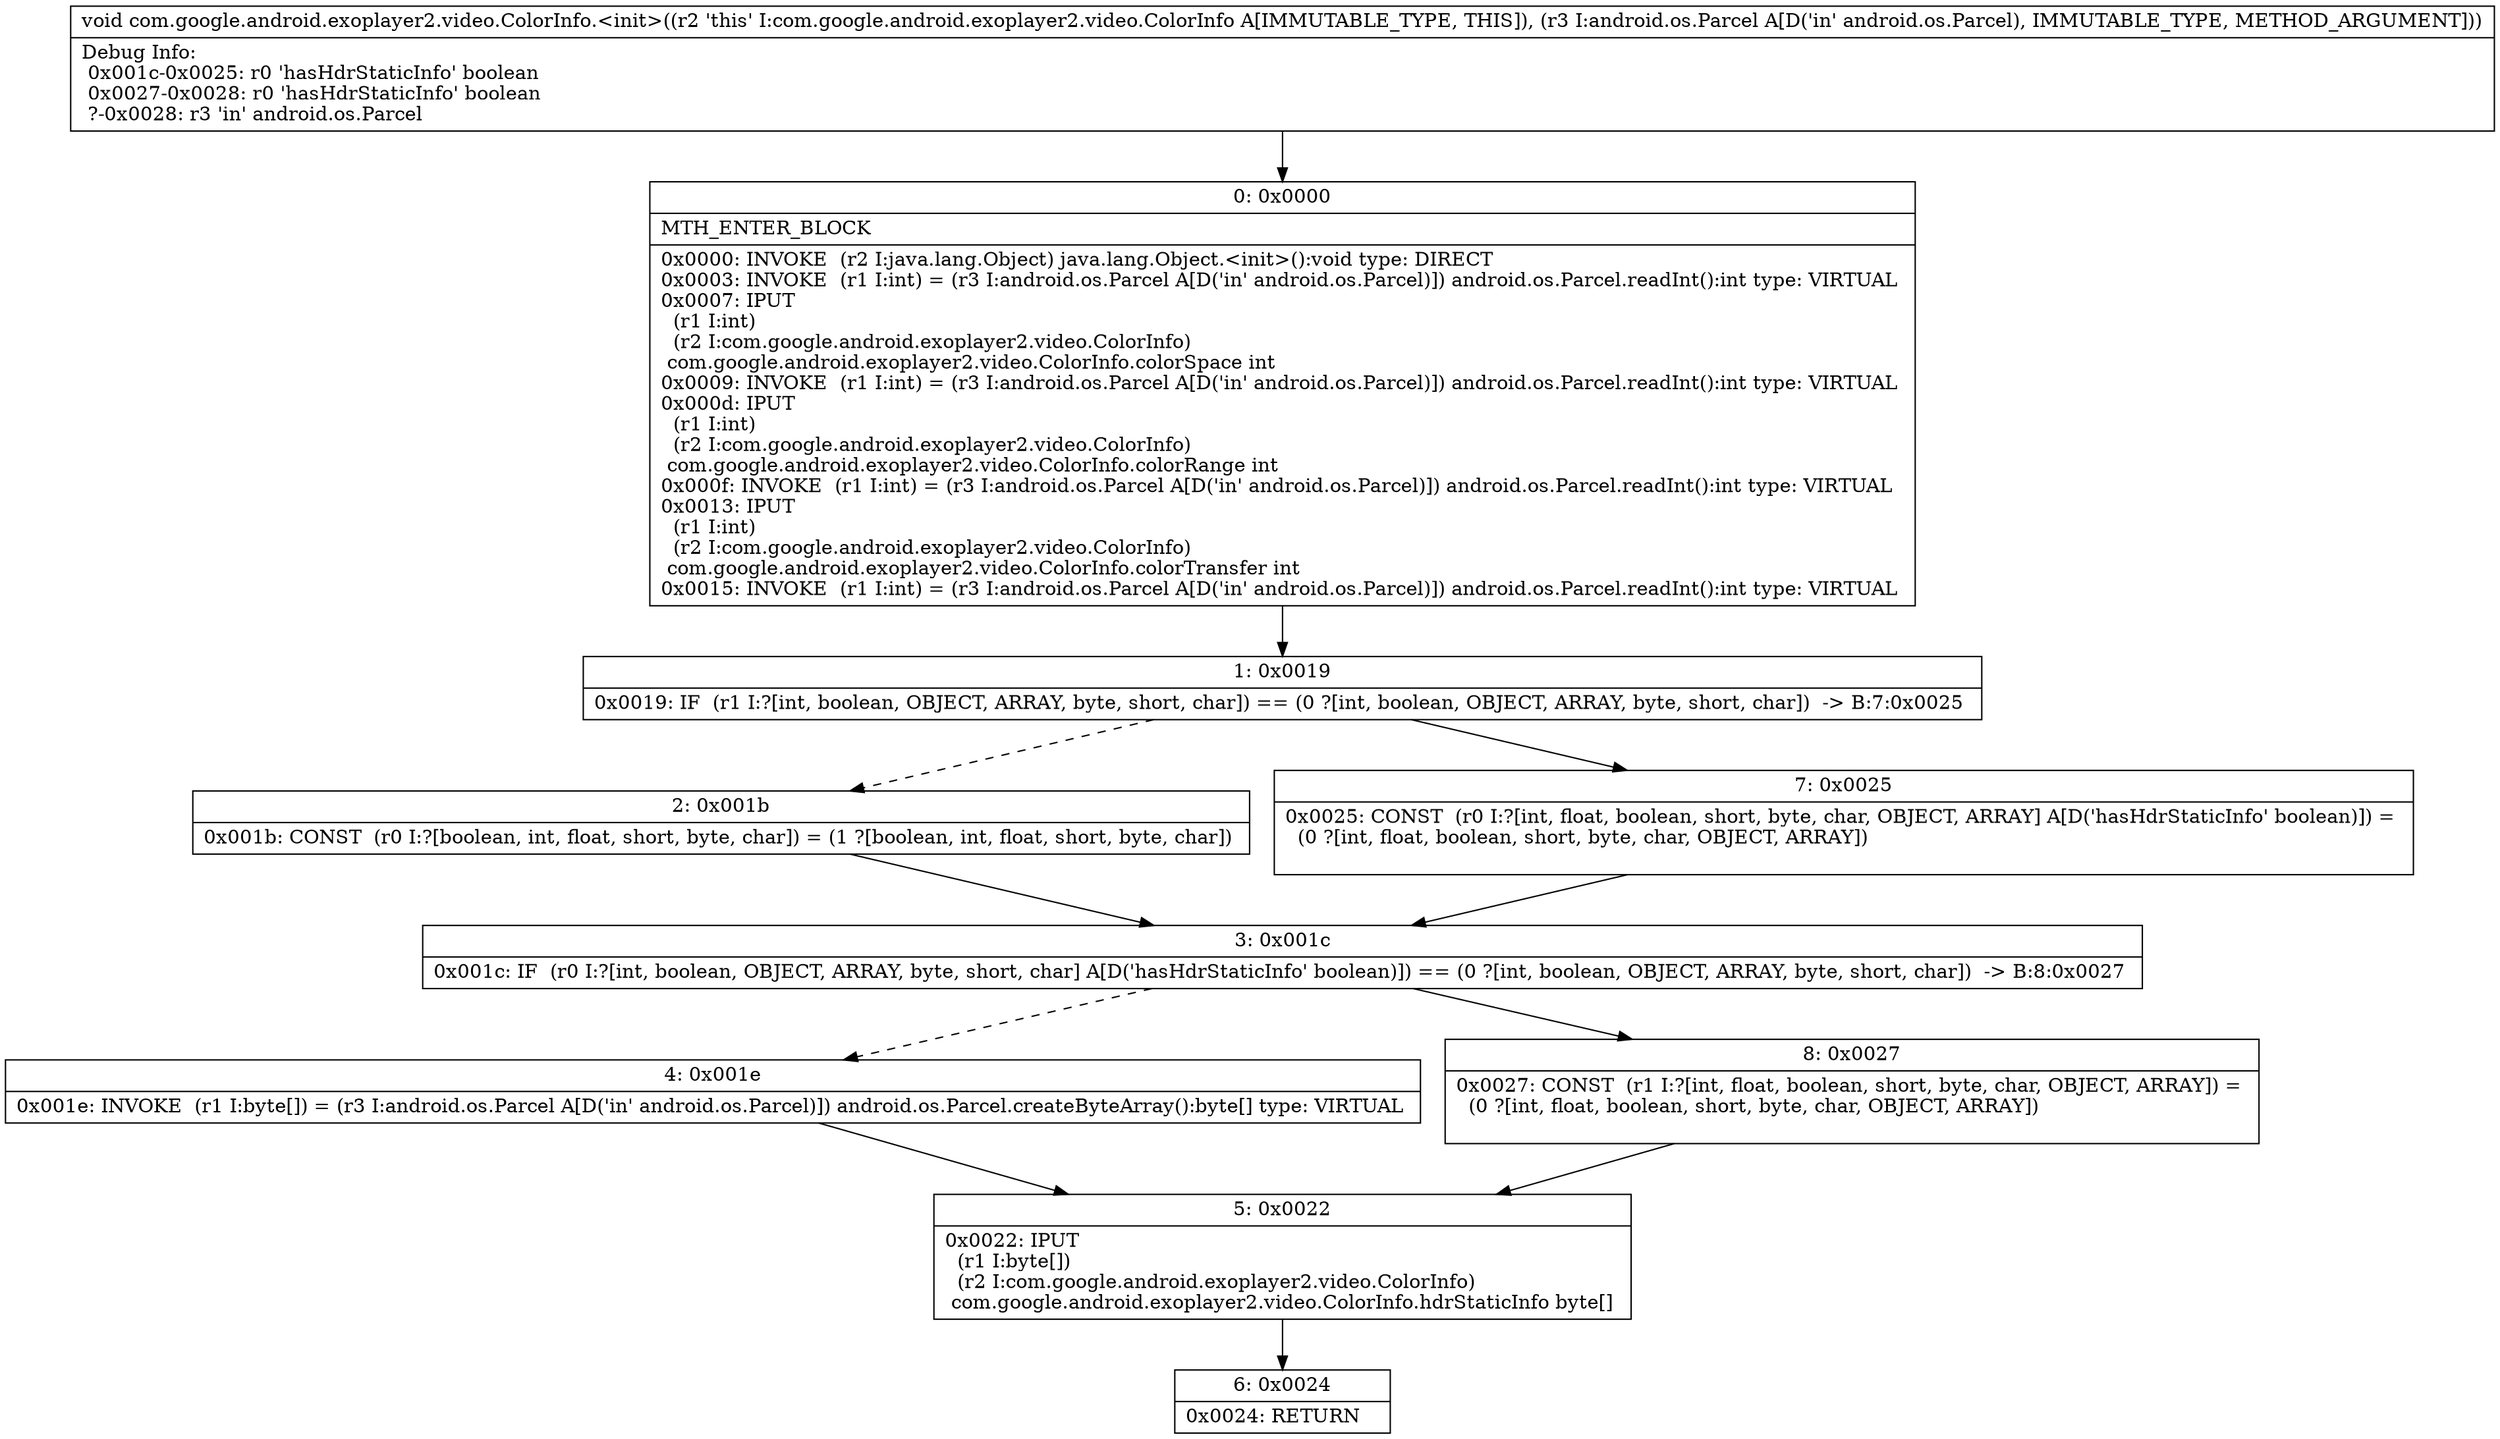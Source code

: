 digraph "CFG forcom.google.android.exoplayer2.video.ColorInfo.\<init\>(Landroid\/os\/Parcel;)V" {
Node_0 [shape=record,label="{0\:\ 0x0000|MTH_ENTER_BLOCK\l|0x0000: INVOKE  (r2 I:java.lang.Object) java.lang.Object.\<init\>():void type: DIRECT \l0x0003: INVOKE  (r1 I:int) = (r3 I:android.os.Parcel A[D('in' android.os.Parcel)]) android.os.Parcel.readInt():int type: VIRTUAL \l0x0007: IPUT  \l  (r1 I:int)\l  (r2 I:com.google.android.exoplayer2.video.ColorInfo)\l com.google.android.exoplayer2.video.ColorInfo.colorSpace int \l0x0009: INVOKE  (r1 I:int) = (r3 I:android.os.Parcel A[D('in' android.os.Parcel)]) android.os.Parcel.readInt():int type: VIRTUAL \l0x000d: IPUT  \l  (r1 I:int)\l  (r2 I:com.google.android.exoplayer2.video.ColorInfo)\l com.google.android.exoplayer2.video.ColorInfo.colorRange int \l0x000f: INVOKE  (r1 I:int) = (r3 I:android.os.Parcel A[D('in' android.os.Parcel)]) android.os.Parcel.readInt():int type: VIRTUAL \l0x0013: IPUT  \l  (r1 I:int)\l  (r2 I:com.google.android.exoplayer2.video.ColorInfo)\l com.google.android.exoplayer2.video.ColorInfo.colorTransfer int \l0x0015: INVOKE  (r1 I:int) = (r3 I:android.os.Parcel A[D('in' android.os.Parcel)]) android.os.Parcel.readInt():int type: VIRTUAL \l}"];
Node_1 [shape=record,label="{1\:\ 0x0019|0x0019: IF  (r1 I:?[int, boolean, OBJECT, ARRAY, byte, short, char]) == (0 ?[int, boolean, OBJECT, ARRAY, byte, short, char])  \-\> B:7:0x0025 \l}"];
Node_2 [shape=record,label="{2\:\ 0x001b|0x001b: CONST  (r0 I:?[boolean, int, float, short, byte, char]) = (1 ?[boolean, int, float, short, byte, char]) \l}"];
Node_3 [shape=record,label="{3\:\ 0x001c|0x001c: IF  (r0 I:?[int, boolean, OBJECT, ARRAY, byte, short, char] A[D('hasHdrStaticInfo' boolean)]) == (0 ?[int, boolean, OBJECT, ARRAY, byte, short, char])  \-\> B:8:0x0027 \l}"];
Node_4 [shape=record,label="{4\:\ 0x001e|0x001e: INVOKE  (r1 I:byte[]) = (r3 I:android.os.Parcel A[D('in' android.os.Parcel)]) android.os.Parcel.createByteArray():byte[] type: VIRTUAL \l}"];
Node_5 [shape=record,label="{5\:\ 0x0022|0x0022: IPUT  \l  (r1 I:byte[])\l  (r2 I:com.google.android.exoplayer2.video.ColorInfo)\l com.google.android.exoplayer2.video.ColorInfo.hdrStaticInfo byte[] \l}"];
Node_6 [shape=record,label="{6\:\ 0x0024|0x0024: RETURN   \l}"];
Node_7 [shape=record,label="{7\:\ 0x0025|0x0025: CONST  (r0 I:?[int, float, boolean, short, byte, char, OBJECT, ARRAY] A[D('hasHdrStaticInfo' boolean)]) = \l  (0 ?[int, float, boolean, short, byte, char, OBJECT, ARRAY])\l \l}"];
Node_8 [shape=record,label="{8\:\ 0x0027|0x0027: CONST  (r1 I:?[int, float, boolean, short, byte, char, OBJECT, ARRAY]) = \l  (0 ?[int, float, boolean, short, byte, char, OBJECT, ARRAY])\l \l}"];
MethodNode[shape=record,label="{void com.google.android.exoplayer2.video.ColorInfo.\<init\>((r2 'this' I:com.google.android.exoplayer2.video.ColorInfo A[IMMUTABLE_TYPE, THIS]), (r3 I:android.os.Parcel A[D('in' android.os.Parcel), IMMUTABLE_TYPE, METHOD_ARGUMENT]))  | Debug Info:\l  0x001c\-0x0025: r0 'hasHdrStaticInfo' boolean\l  0x0027\-0x0028: r0 'hasHdrStaticInfo' boolean\l  ?\-0x0028: r3 'in' android.os.Parcel\l}"];
MethodNode -> Node_0;
Node_0 -> Node_1;
Node_1 -> Node_2[style=dashed];
Node_1 -> Node_7;
Node_2 -> Node_3;
Node_3 -> Node_4[style=dashed];
Node_3 -> Node_8;
Node_4 -> Node_5;
Node_5 -> Node_6;
Node_7 -> Node_3;
Node_8 -> Node_5;
}

